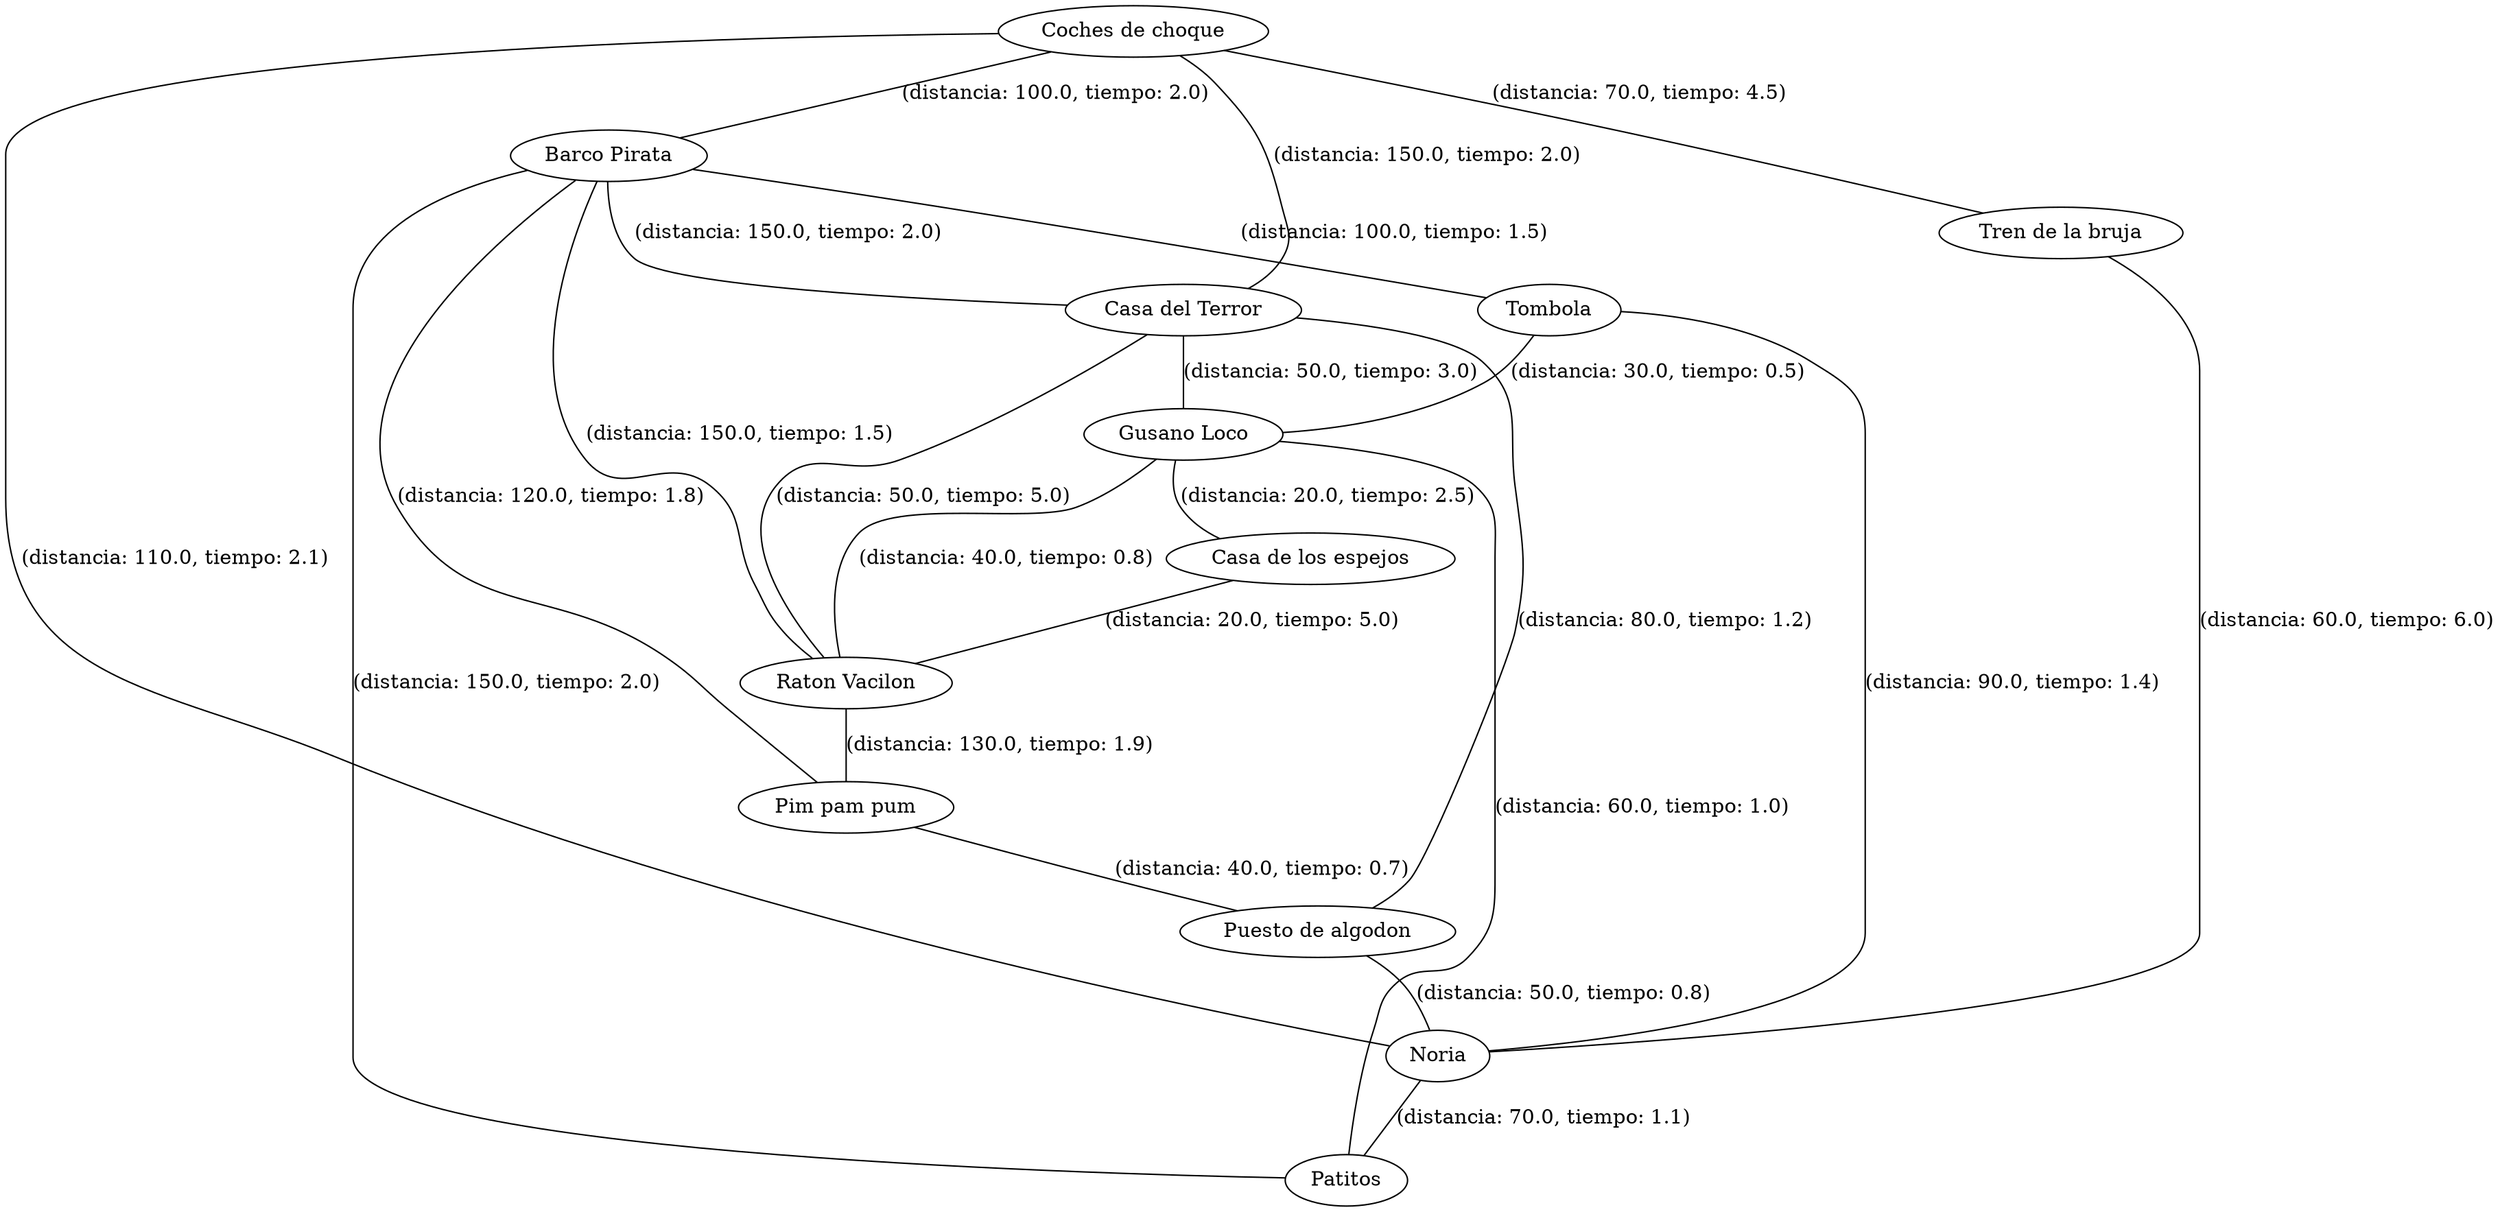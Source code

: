 strict graph G {
  1 [ color="black" label="Barco Pirata" ];
  2 [ color="black" label="Casa del Terror" ];
  3 [ color="black" label="Tombola" ];
  4 [ color="black" label="Gusano Loco" ];
  5 [ color="black" label="Raton Vacilon" ];
  6 [ color="black" label="Coches de choque" ];
  7 [ color="black" label="Pim pam pum" ];
  8 [ color="black" label="Puesto de algodon" ];
  9 [ color="black" label="Noria" ];
  10 [ color="black" label="Patitos" ];
  11 [ color="black" label="Tren de la bruja" ];
  12 [ color="black" label="Casa de los espejos" ];
  1 -- 2 [ color="black" label="(distancia: 150.0, tiempo: 2.0)" ];
  1 -- 3 [ color="black" label="(distancia: 100.0, tiempo: 1.5)" ];
  1 -- 5 [ color="black" label="(distancia: 150.0, tiempo: 1.5)" ];
  2 -- 5 [ color="black" label="(distancia: 50.0, tiempo: 5.0)" ];
  3 -- 4 [ color="black" label="(distancia: 30.0, tiempo: 0.5)" ];
  4 -- 5 [ color="black" label="(distancia: 40.0, tiempo: 0.8)" ];
  6 -- 2 [ color="black" label="(distancia: 150.0, tiempo: 2.0)" ];
  6 -- 1 [ color="black" label="(distancia: 100.0, tiempo: 2.0)" ];
  2 -- 4 [ color="black" label="(distancia: 50.0, tiempo: 3.0)" ];
  1 -- 7 [ color="black" label="(distancia: 120.0, tiempo: 1.8)" ];
  12 -- 5 [ color="black" label="(distancia: 20.0, tiempo: 5.0)" ];
  2 -- 8 [ color="black" label="(distancia: 80.0, tiempo: 1.2)" ];
  3 -- 9 [ color="black" label="(distancia: 90.0, tiempo: 1.4)" ];
  11 -- 9 [ color="black" label="(distancia: 60.0, tiempo: 6.0)" ];
  4 -- 10 [ color="black" label="(distancia: 60.0, tiempo: 1.0)" ];
  5 -- 7 [ color="black" label="(distancia: 130.0, tiempo: 1.9)" ];
  6 -- 9 [ color="black" label="(distancia: 110.0, tiempo: 2.1)" ];
  7 -- 8 [ color="black" label="(distancia: 40.0, tiempo: 0.7)" ];
  8 -- 9 [ color="black" label="(distancia: 50.0, tiempo: 0.8)" ];
  9 -- 10 [ color="black" label="(distancia: 70.0, tiempo: 1.1)" ];
  10 -- 1 [ color="black" label="(distancia: 150.0, tiempo: 2.0)" ];
  6 -- 11 [ color="black" label="(distancia: 70.0, tiempo: 4.5)" ];
  4 -- 12 [ color="black" label="(distancia: 20.0, tiempo: 2.5)" ];
}
